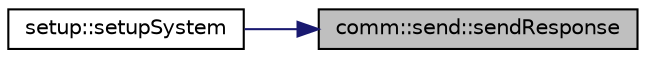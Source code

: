 digraph "comm::send::sendResponse"
{
 // LATEX_PDF_SIZE
  bgcolor="transparent";
  edge [fontname="Helvetica",fontsize="10",labelfontname="Helvetica",labelfontsize="10"];
  node [fontname="Helvetica",fontsize="10",shape=record];
  rankdir="RL";
  Node1 [label="comm::send::sendResponse",height=0.2,width=0.4,color="black", fillcolor="grey75", style="filled", fontcolor="black",tooltip="Sends a response that is either ACK or NACK."];
  Node1 -> Node2 [dir="back",color="midnightblue",fontsize="10",style="solid",fontname="Helvetica"];
  Node2 [label="setup::setupSystem",height=0.2,width=0.4,color="black",URL="$namespacesetup.html#a9cf6d9936c901088e77d1843146fdbfa",tooltip="Entryway method for setting up the system."];
}
